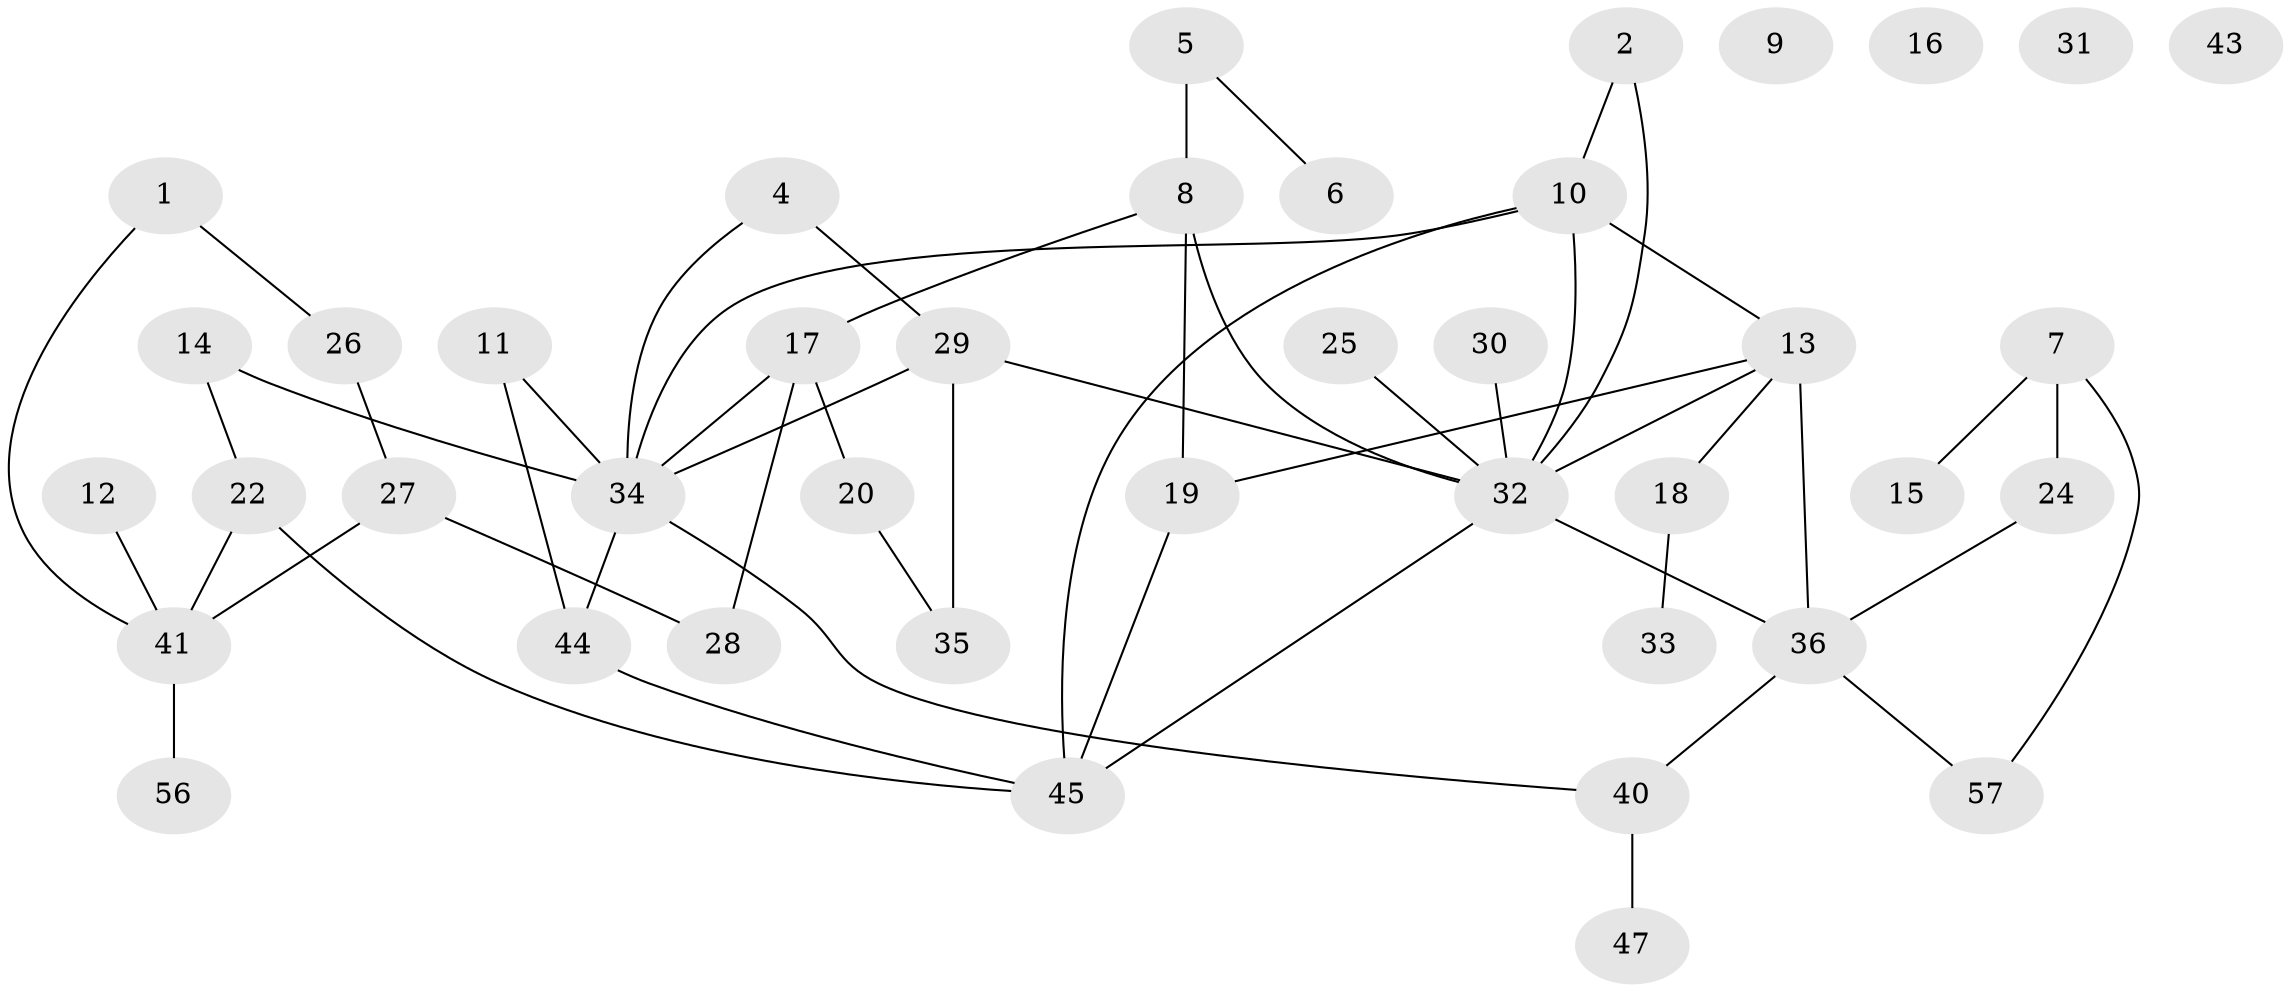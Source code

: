 // original degree distribution, {3: 0.23728813559322035, 2: 0.3050847457627119, 1: 0.2033898305084746, 0: 0.05084745762711865, 5: 0.1016949152542373, 4: 0.05084745762711865, 7: 0.03389830508474576, 6: 0.01694915254237288}
// Generated by graph-tools (version 1.1) at 2025/16/03/04/25 18:16:31]
// undirected, 41 vertices, 53 edges
graph export_dot {
graph [start="1"]
  node [color=gray90,style=filled];
  1 [super="+23+21"];
  2 [super="+53+3"];
  4 [super="+50"];
  5 [super="+59"];
  6;
  7;
  8 [super="+38"];
  9;
  10 [super="+51+39"];
  11;
  12;
  13 [super="+49"];
  14;
  15;
  16;
  17;
  18;
  19;
  20;
  22 [super="+54"];
  24;
  25;
  26;
  27;
  28;
  29;
  30;
  31 [super="+42"];
  32 [super="+46"];
  33 [super="+37"];
  34 [super="+48+52"];
  35;
  36;
  40;
  41;
  43;
  44;
  45;
  47;
  56;
  57;
  1 -- 41;
  1 -- 26;
  2 -- 32;
  2 -- 10;
  4 -- 29;
  4 -- 34;
  5 -- 6;
  5 -- 8 [weight=2];
  7 -- 15;
  7 -- 24;
  7 -- 57;
  8 -- 32 [weight=2];
  8 -- 17;
  8 -- 19;
  10 -- 32 [weight=2];
  10 -- 45;
  10 -- 34 [weight=2];
  10 -- 13;
  11 -- 44;
  11 -- 34;
  12 -- 41;
  13 -- 19;
  13 -- 32 [weight=2];
  13 -- 18;
  13 -- 36;
  14 -- 22;
  14 -- 34;
  17 -- 20;
  17 -- 28;
  17 -- 34;
  18 -- 33;
  19 -- 45;
  20 -- 35;
  22 -- 41;
  22 -- 45;
  24 -- 36;
  25 -- 32;
  26 -- 27;
  27 -- 28;
  27 -- 41;
  29 -- 35;
  29 -- 32;
  29 -- 34;
  30 -- 32;
  32 -- 36;
  32 -- 45;
  34 -- 44;
  34 -- 40;
  36 -- 40;
  36 -- 57;
  40 -- 47;
  41 -- 56;
  44 -- 45;
}
